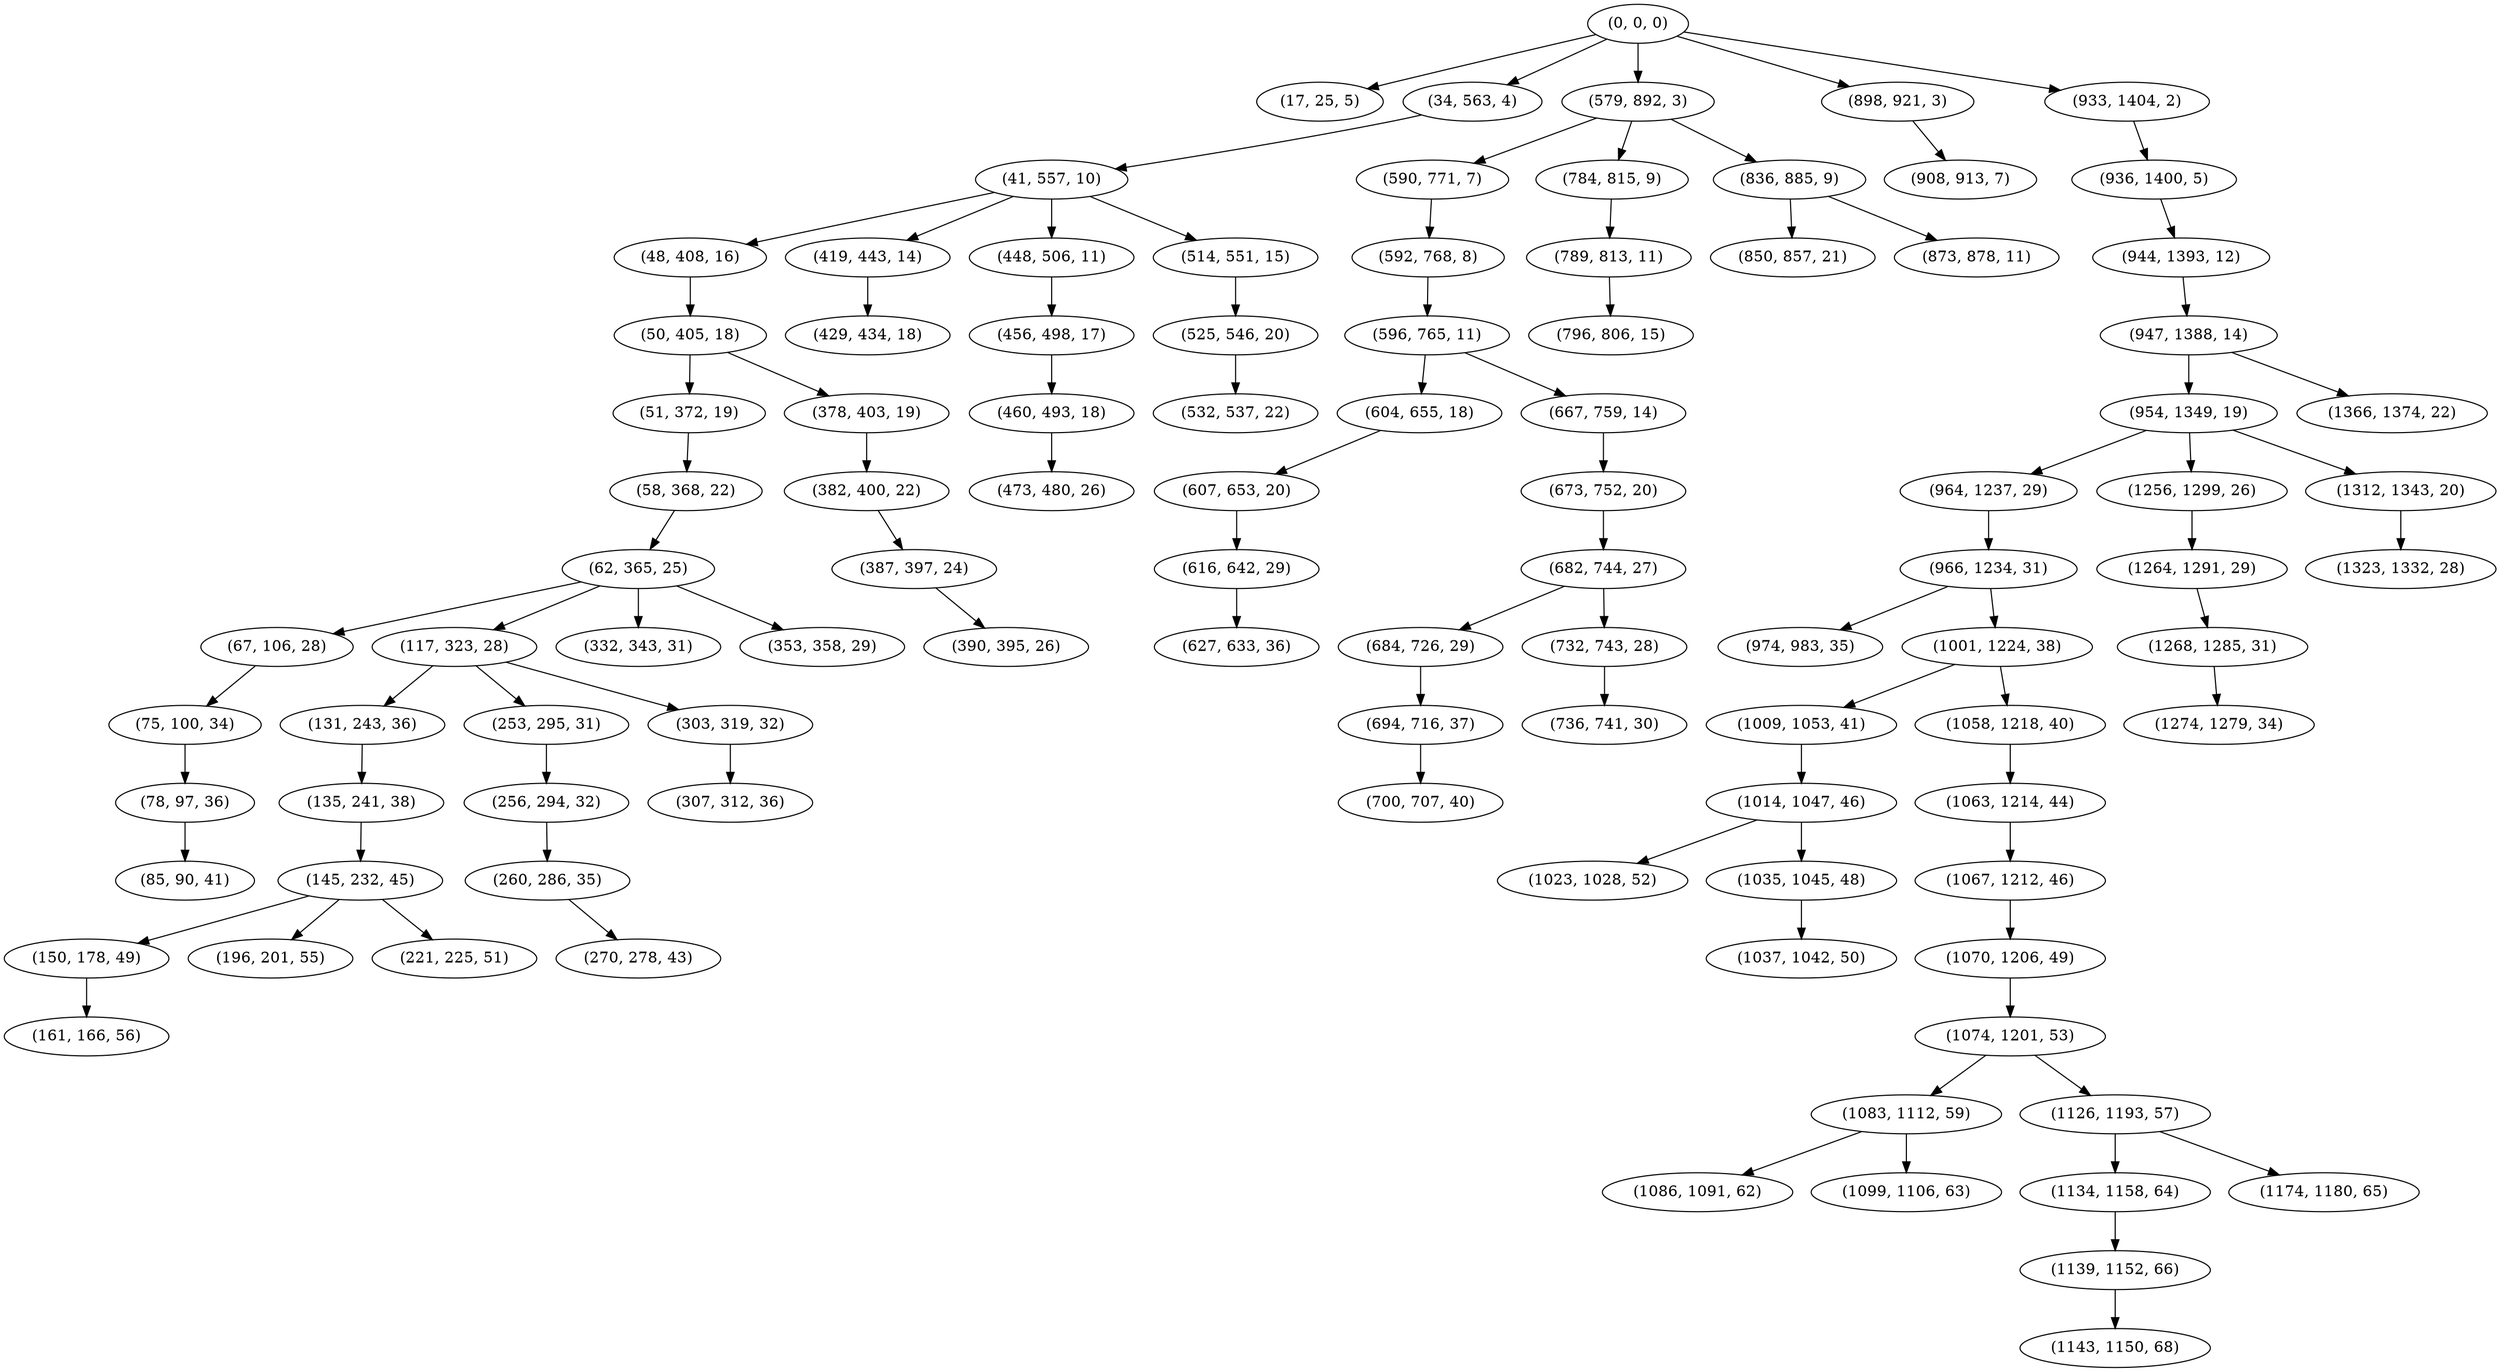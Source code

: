 digraph tree {
    "(0, 0, 0)";
    "(17, 25, 5)";
    "(34, 563, 4)";
    "(41, 557, 10)";
    "(48, 408, 16)";
    "(50, 405, 18)";
    "(51, 372, 19)";
    "(58, 368, 22)";
    "(62, 365, 25)";
    "(67, 106, 28)";
    "(75, 100, 34)";
    "(78, 97, 36)";
    "(85, 90, 41)";
    "(117, 323, 28)";
    "(131, 243, 36)";
    "(135, 241, 38)";
    "(145, 232, 45)";
    "(150, 178, 49)";
    "(161, 166, 56)";
    "(196, 201, 55)";
    "(221, 225, 51)";
    "(253, 295, 31)";
    "(256, 294, 32)";
    "(260, 286, 35)";
    "(270, 278, 43)";
    "(303, 319, 32)";
    "(307, 312, 36)";
    "(332, 343, 31)";
    "(353, 358, 29)";
    "(378, 403, 19)";
    "(382, 400, 22)";
    "(387, 397, 24)";
    "(390, 395, 26)";
    "(419, 443, 14)";
    "(429, 434, 18)";
    "(448, 506, 11)";
    "(456, 498, 17)";
    "(460, 493, 18)";
    "(473, 480, 26)";
    "(514, 551, 15)";
    "(525, 546, 20)";
    "(532, 537, 22)";
    "(579, 892, 3)";
    "(590, 771, 7)";
    "(592, 768, 8)";
    "(596, 765, 11)";
    "(604, 655, 18)";
    "(607, 653, 20)";
    "(616, 642, 29)";
    "(627, 633, 36)";
    "(667, 759, 14)";
    "(673, 752, 20)";
    "(682, 744, 27)";
    "(684, 726, 29)";
    "(694, 716, 37)";
    "(700, 707, 40)";
    "(732, 743, 28)";
    "(736, 741, 30)";
    "(784, 815, 9)";
    "(789, 813, 11)";
    "(796, 806, 15)";
    "(836, 885, 9)";
    "(850, 857, 21)";
    "(873, 878, 11)";
    "(898, 921, 3)";
    "(908, 913, 7)";
    "(933, 1404, 2)";
    "(936, 1400, 5)";
    "(944, 1393, 12)";
    "(947, 1388, 14)";
    "(954, 1349, 19)";
    "(964, 1237, 29)";
    "(966, 1234, 31)";
    "(974, 983, 35)";
    "(1001, 1224, 38)";
    "(1009, 1053, 41)";
    "(1014, 1047, 46)";
    "(1023, 1028, 52)";
    "(1035, 1045, 48)";
    "(1037, 1042, 50)";
    "(1058, 1218, 40)";
    "(1063, 1214, 44)";
    "(1067, 1212, 46)";
    "(1070, 1206, 49)";
    "(1074, 1201, 53)";
    "(1083, 1112, 59)";
    "(1086, 1091, 62)";
    "(1099, 1106, 63)";
    "(1126, 1193, 57)";
    "(1134, 1158, 64)";
    "(1139, 1152, 66)";
    "(1143, 1150, 68)";
    "(1174, 1180, 65)";
    "(1256, 1299, 26)";
    "(1264, 1291, 29)";
    "(1268, 1285, 31)";
    "(1274, 1279, 34)";
    "(1312, 1343, 20)";
    "(1323, 1332, 28)";
    "(1366, 1374, 22)";
    "(0, 0, 0)" -> "(17, 25, 5)";
    "(0, 0, 0)" -> "(34, 563, 4)";
    "(0, 0, 0)" -> "(579, 892, 3)";
    "(0, 0, 0)" -> "(898, 921, 3)";
    "(0, 0, 0)" -> "(933, 1404, 2)";
    "(34, 563, 4)" -> "(41, 557, 10)";
    "(41, 557, 10)" -> "(48, 408, 16)";
    "(41, 557, 10)" -> "(419, 443, 14)";
    "(41, 557, 10)" -> "(448, 506, 11)";
    "(41, 557, 10)" -> "(514, 551, 15)";
    "(48, 408, 16)" -> "(50, 405, 18)";
    "(50, 405, 18)" -> "(51, 372, 19)";
    "(50, 405, 18)" -> "(378, 403, 19)";
    "(51, 372, 19)" -> "(58, 368, 22)";
    "(58, 368, 22)" -> "(62, 365, 25)";
    "(62, 365, 25)" -> "(67, 106, 28)";
    "(62, 365, 25)" -> "(117, 323, 28)";
    "(62, 365, 25)" -> "(332, 343, 31)";
    "(62, 365, 25)" -> "(353, 358, 29)";
    "(67, 106, 28)" -> "(75, 100, 34)";
    "(75, 100, 34)" -> "(78, 97, 36)";
    "(78, 97, 36)" -> "(85, 90, 41)";
    "(117, 323, 28)" -> "(131, 243, 36)";
    "(117, 323, 28)" -> "(253, 295, 31)";
    "(117, 323, 28)" -> "(303, 319, 32)";
    "(131, 243, 36)" -> "(135, 241, 38)";
    "(135, 241, 38)" -> "(145, 232, 45)";
    "(145, 232, 45)" -> "(150, 178, 49)";
    "(145, 232, 45)" -> "(196, 201, 55)";
    "(145, 232, 45)" -> "(221, 225, 51)";
    "(150, 178, 49)" -> "(161, 166, 56)";
    "(253, 295, 31)" -> "(256, 294, 32)";
    "(256, 294, 32)" -> "(260, 286, 35)";
    "(260, 286, 35)" -> "(270, 278, 43)";
    "(303, 319, 32)" -> "(307, 312, 36)";
    "(378, 403, 19)" -> "(382, 400, 22)";
    "(382, 400, 22)" -> "(387, 397, 24)";
    "(387, 397, 24)" -> "(390, 395, 26)";
    "(419, 443, 14)" -> "(429, 434, 18)";
    "(448, 506, 11)" -> "(456, 498, 17)";
    "(456, 498, 17)" -> "(460, 493, 18)";
    "(460, 493, 18)" -> "(473, 480, 26)";
    "(514, 551, 15)" -> "(525, 546, 20)";
    "(525, 546, 20)" -> "(532, 537, 22)";
    "(579, 892, 3)" -> "(590, 771, 7)";
    "(579, 892, 3)" -> "(784, 815, 9)";
    "(579, 892, 3)" -> "(836, 885, 9)";
    "(590, 771, 7)" -> "(592, 768, 8)";
    "(592, 768, 8)" -> "(596, 765, 11)";
    "(596, 765, 11)" -> "(604, 655, 18)";
    "(596, 765, 11)" -> "(667, 759, 14)";
    "(604, 655, 18)" -> "(607, 653, 20)";
    "(607, 653, 20)" -> "(616, 642, 29)";
    "(616, 642, 29)" -> "(627, 633, 36)";
    "(667, 759, 14)" -> "(673, 752, 20)";
    "(673, 752, 20)" -> "(682, 744, 27)";
    "(682, 744, 27)" -> "(684, 726, 29)";
    "(682, 744, 27)" -> "(732, 743, 28)";
    "(684, 726, 29)" -> "(694, 716, 37)";
    "(694, 716, 37)" -> "(700, 707, 40)";
    "(732, 743, 28)" -> "(736, 741, 30)";
    "(784, 815, 9)" -> "(789, 813, 11)";
    "(789, 813, 11)" -> "(796, 806, 15)";
    "(836, 885, 9)" -> "(850, 857, 21)";
    "(836, 885, 9)" -> "(873, 878, 11)";
    "(898, 921, 3)" -> "(908, 913, 7)";
    "(933, 1404, 2)" -> "(936, 1400, 5)";
    "(936, 1400, 5)" -> "(944, 1393, 12)";
    "(944, 1393, 12)" -> "(947, 1388, 14)";
    "(947, 1388, 14)" -> "(954, 1349, 19)";
    "(947, 1388, 14)" -> "(1366, 1374, 22)";
    "(954, 1349, 19)" -> "(964, 1237, 29)";
    "(954, 1349, 19)" -> "(1256, 1299, 26)";
    "(954, 1349, 19)" -> "(1312, 1343, 20)";
    "(964, 1237, 29)" -> "(966, 1234, 31)";
    "(966, 1234, 31)" -> "(974, 983, 35)";
    "(966, 1234, 31)" -> "(1001, 1224, 38)";
    "(1001, 1224, 38)" -> "(1009, 1053, 41)";
    "(1001, 1224, 38)" -> "(1058, 1218, 40)";
    "(1009, 1053, 41)" -> "(1014, 1047, 46)";
    "(1014, 1047, 46)" -> "(1023, 1028, 52)";
    "(1014, 1047, 46)" -> "(1035, 1045, 48)";
    "(1035, 1045, 48)" -> "(1037, 1042, 50)";
    "(1058, 1218, 40)" -> "(1063, 1214, 44)";
    "(1063, 1214, 44)" -> "(1067, 1212, 46)";
    "(1067, 1212, 46)" -> "(1070, 1206, 49)";
    "(1070, 1206, 49)" -> "(1074, 1201, 53)";
    "(1074, 1201, 53)" -> "(1083, 1112, 59)";
    "(1074, 1201, 53)" -> "(1126, 1193, 57)";
    "(1083, 1112, 59)" -> "(1086, 1091, 62)";
    "(1083, 1112, 59)" -> "(1099, 1106, 63)";
    "(1126, 1193, 57)" -> "(1134, 1158, 64)";
    "(1126, 1193, 57)" -> "(1174, 1180, 65)";
    "(1134, 1158, 64)" -> "(1139, 1152, 66)";
    "(1139, 1152, 66)" -> "(1143, 1150, 68)";
    "(1256, 1299, 26)" -> "(1264, 1291, 29)";
    "(1264, 1291, 29)" -> "(1268, 1285, 31)";
    "(1268, 1285, 31)" -> "(1274, 1279, 34)";
    "(1312, 1343, 20)" -> "(1323, 1332, 28)";
}
